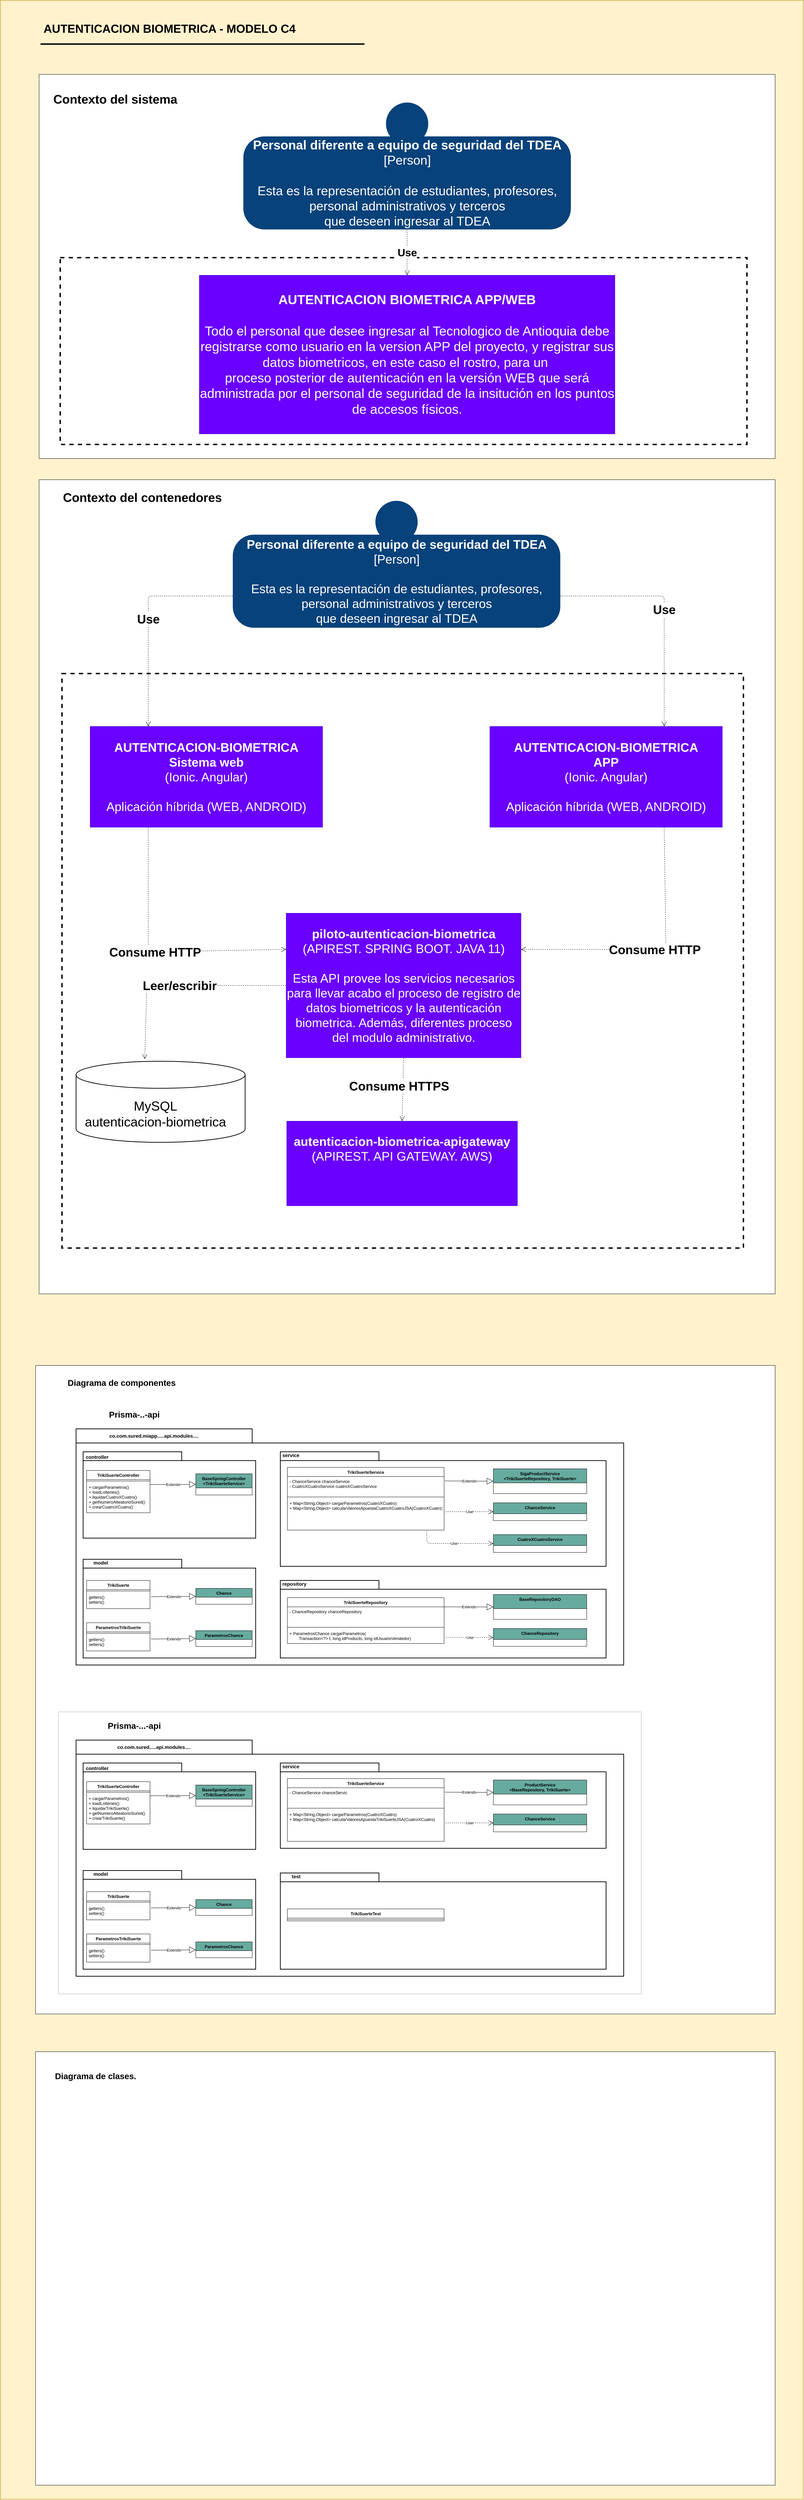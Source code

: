 <mxfile version="15.2.9" type="github">
  <diagram id="qRrHrMH-KAkJ9TPs-jhk" name="Page-1">
    <mxGraphModel dx="3720" dy="2669" grid="1" gridSize="10" guides="1" tooltips="1" connect="1" arrows="1" fold="1" page="1" pageScale="1" pageWidth="827" pageHeight="1169" math="0" shadow="0">
      <root>
        <mxCell id="0" />
        <mxCell id="1" parent="0" />
        <mxCell id="8vD22_smCyKk7x_BGVz0-1" value="" style="rounded=0;whiteSpace=wrap;html=1;fillColor=none;strokeColor=#d3d3d3;strokeWidth=2;fontSize=14;" vertex="1" parent="1">
          <mxGeometry x="-55" y="3023" width="1655" height="800" as="geometry" />
        </mxCell>
        <mxCell id="8vD22_smCyKk7x_BGVz0-2" value="" style="rounded=0;whiteSpace=wrap;html=1;fillColor=#fff2cc;strokeColor=#d6b656;strokeWidth=2;fontSize=14;" vertex="1" parent="1">
          <mxGeometry x="-220" y="-950" width="2280" height="7090" as="geometry" />
        </mxCell>
        <mxCell id="8vD22_smCyKk7x_BGVz0-3" value="" style="rounded=0;whiteSpace=wrap;html=1;" vertex="1" parent="1">
          <mxGeometry x="-110" y="-740" width="2090" height="1090" as="geometry" />
        </mxCell>
        <mxCell id="8vD22_smCyKk7x_BGVz0-4" value="Contexto del sistema" style="text;strokeColor=none;fillColor=none;html=1;fontSize=35;fontStyle=1;verticalAlign=middle;align=center;" vertex="1" parent="1">
          <mxGeometry x="-70" y="-690" width="352" height="40" as="geometry" />
        </mxCell>
        <mxCell id="8vD22_smCyKk7x_BGVz0-6" value="" style="rounded=0;whiteSpace=wrap;html=1;fillColor=none;strokeWidth=4;dashed=1;" vertex="1" parent="1">
          <mxGeometry x="-50" y="-220" width="1950" height="530" as="geometry" />
        </mxCell>
        <mxCell id="8vD22_smCyKk7x_BGVz0-7" value="&lt;div style=&quot;font-size: 37px&quot;&gt;&lt;font style=&quot;font-size: 37px&quot;&gt;&lt;b style=&quot;font-size: 37px&quot;&gt;AUTENTICACION BIOMETRICA APP/WEB&lt;br style=&quot;font-size: 37px&quot;&gt;&lt;/b&gt;&lt;/font&gt;&lt;/div&gt;&lt;div style=&quot;font-size: 37px&quot;&gt;&lt;br style=&quot;font-size: 37px&quot;&gt;&lt;/div&gt;&lt;div style=&quot;font-size: 37px&quot;&gt;Todo el personal que desee ingresar al Tecnologico de Antioquia debe registrarse como usuario en la version APP del proyecto, y registrar sus datos biometricos, en este caso el rostro, para un&amp;nbsp;&lt;/div&gt;proceso&amp;nbsp;&lt;span&gt;posterior de autenticación en la versión WEB que será administrada por el personal de seguridad de la insitución en los puntos de accesos físicos.&lt;/span&gt;" style="rounded=0;whiteSpace=wrap;html=1;fillColor=#6a00ff;strokeColor=#3700CC;fontColor=#ffffff;fontSize=37;" vertex="1" parent="1">
          <mxGeometry x="345" y="-170" width="1180" height="450" as="geometry" />
        </mxCell>
        <mxCell id="8vD22_smCyKk7x_BGVz0-8" value="Use" style="endArrow=open;endSize=12;dashed=1;html=1;exitX=0.5;exitY=1;exitDx=0;exitDy=0;entryX=0.5;entryY=0;entryDx=0;entryDy=0;exitPerimeter=0;fontSize=30;fontStyle=1" edge="1" parent="1" source="8vD22_smCyKk7x_BGVz0-139" target="8vD22_smCyKk7x_BGVz0-7">
          <mxGeometry width="160" relative="1" as="geometry">
            <mxPoint x="805" y="-30.0" as="sourcePoint" />
            <mxPoint x="315" y="29.5" as="targetPoint" />
            <Array as="points" />
          </mxGeometry>
        </mxCell>
        <mxCell id="8vD22_smCyKk7x_BGVz0-13" value="" style="rounded=0;whiteSpace=wrap;html=1;" vertex="1" parent="1">
          <mxGeometry x="-110" y="410" width="2090" height="2310" as="geometry" />
        </mxCell>
        <mxCell id="8vD22_smCyKk7x_BGVz0-14" value="Contexto del contenedores" style="text;strokeColor=none;fillColor=none;html=1;fontSize=35;fontStyle=1;verticalAlign=middle;align=center;" vertex="1" parent="1">
          <mxGeometry x="-55" y="440" width="475" height="40" as="geometry" />
        </mxCell>
        <mxCell id="8vD22_smCyKk7x_BGVz0-15" value="" style="rounded=0;whiteSpace=wrap;html=1;fillColor=none;strokeWidth=4;dashed=1;" vertex="1" parent="1">
          <mxGeometry x="-45" y="960" width="1935" height="1630" as="geometry" />
        </mxCell>
        <mxCell id="8vD22_smCyKk7x_BGVz0-16" value="&lt;div style=&quot;font-size: 35px&quot;&gt;&lt;span style=&quot;font-size: 35px&quot;&gt;&lt;b style=&quot;font-size: 35px&quot;&gt;AUTENTICACION-BIOMETRICA&lt;/b&gt;&lt;/span&gt;&lt;/div&gt;&lt;div style=&quot;font-size: 35px&quot;&gt;&lt;font style=&quot;font-size: 35px&quot;&gt;&lt;b style=&quot;font-size: 35px&quot;&gt;Sistema web&lt;br style=&quot;font-size: 35px&quot;&gt;&lt;/b&gt;&lt;/font&gt;&lt;/div&gt;&lt;div style=&quot;font-size: 35px&quot;&gt;&lt;font style=&quot;font-size: 35px&quot;&gt;&lt;span style=&quot;font-size: 35px&quot;&gt;(Ionic. Angular)&lt;/span&gt;&lt;b style=&quot;font-size: 35px&quot;&gt;&lt;br style=&quot;font-size: 35px&quot;&gt;&lt;/b&gt;&lt;/font&gt;&lt;/div&gt;&lt;div style=&quot;font-size: 35px&quot;&gt;&lt;br style=&quot;font-size: 35px&quot;&gt;&lt;/div&gt;&lt;div style=&quot;font-size: 35px&quot;&gt;Aplicación híbrida (WEB, ANDROID)&lt;/div&gt;" style="rounded=0;whiteSpace=wrap;html=1;fillColor=#6a00ff;strokeColor=#3700CC;fontColor=#ffffff;fontSize=35;" vertex="1" parent="1">
          <mxGeometry x="35" y="1110" width="660" height="286" as="geometry" />
        </mxCell>
        <mxCell id="8vD22_smCyKk7x_BGVz0-18" value="&lt;div style=&quot;font-size: 35px&quot;&gt;&lt;b&gt;piloto-autenticacion-biometrica&lt;/b&gt;&lt;/div&gt;&lt;div style=&quot;font-size: 35px&quot;&gt;&lt;font style=&quot;font-size: 35px&quot;&gt;&lt;span style=&quot;font-size: 35px&quot;&gt;(APIREST. SPRING BOOT. JAVA 11)&lt;/span&gt;&lt;b style=&quot;font-size: 35px&quot;&gt;&lt;br style=&quot;font-size: 35px&quot;&gt;&lt;/b&gt;&lt;/font&gt;&lt;/div&gt;&lt;div style=&quot;font-size: 35px&quot;&gt;&lt;br style=&quot;font-size: 35px&quot;&gt;&lt;/div&gt;&lt;div style=&quot;font-size: 35px&quot;&gt;Esta API provee los servicios necesarios para llevar acabo el proceso de registro de datos biometricos y la autenticación biometrica. Además, diferentes proceso del modulo administrativo.&lt;br style=&quot;font-size: 35px&quot;&gt;&lt;/div&gt;" style="rounded=0;whiteSpace=wrap;html=1;fillColor=#6a00ff;strokeColor=#3700CC;fontColor=#ffffff;fontSize=35;" vertex="1" parent="1">
          <mxGeometry x="591.62" y="1640" width="666.75" height="410" as="geometry" />
        </mxCell>
        <mxCell id="8vD22_smCyKk7x_BGVz0-19" value="Consume HTTP" style="endArrow=open;endSize=12;dashed=1;html=1;exitX=0.25;exitY=1;exitDx=0;exitDy=0;entryX=0;entryY=0.25;entryDx=0;entryDy=0;fontSize=35;fontStyle=1" edge="1" parent="1" source="8vD22_smCyKk7x_BGVz0-16" target="8vD22_smCyKk7x_BGVz0-18">
          <mxGeometry width="160" relative="1" as="geometry">
            <mxPoint x="330" y="1215" as="sourcePoint" />
            <mxPoint x="490" y="1215" as="targetPoint" />
            <Array as="points">
              <mxPoint x="200" y="1750" />
            </Array>
          </mxGeometry>
        </mxCell>
        <mxCell id="8vD22_smCyKk7x_BGVz0-23" value="&lt;div style=&quot;font-size: 35px;&quot;&gt;&lt;font style=&quot;font-size: 35px;&quot;&gt;&lt;b style=&quot;font-size: 35px;&quot;&gt;autenticacion-biometrica-apigateway&lt;/b&gt;&lt;/font&gt;&lt;/div&gt;&lt;div style=&quot;font-size: 35px;&quot;&gt;&lt;div style=&quot;font-size: 35px;&quot;&gt;&lt;font style=&quot;font-size: 35px;&quot;&gt;&lt;span style=&quot;font-size: 35px;&quot;&gt;(APIREST. API GATEWAY. AWS)&lt;/span&gt;&lt;b style=&quot;font-size: 35px;&quot;&gt;&lt;br style=&quot;font-size: 35px;&quot;&gt;&lt;/b&gt;&lt;/font&gt;&lt;/div&gt;&lt;/div&gt;&lt;div style=&quot;font-size: 35px;&quot;&gt;&lt;br style=&quot;font-size: 35px;&quot;&gt;&lt;/div&gt;&lt;div style=&quot;font-size: 35px;&quot;&gt;&lt;br style=&quot;font-size: 35px;&quot;&gt;&lt;/div&gt;" style="rounded=0;whiteSpace=wrap;html=1;fillColor=#6a00ff;strokeColor=#3700CC;fontColor=#ffffff;fontSize=35;" vertex="1" parent="1">
          <mxGeometry x="593.25" y="2230" width="655" height="240" as="geometry" />
        </mxCell>
        <mxCell id="8vD22_smCyKk7x_BGVz0-24" value="Consume HTTPS" style="endArrow=open;endSize=12;dashed=1;html=1;entryX=0.5;entryY=0;entryDx=0;entryDy=0;exitX=0.5;exitY=1;exitDx=0;exitDy=0;fontSize=35;fontStyle=1" edge="1" parent="1" source="8vD22_smCyKk7x_BGVz0-18" target="8vD22_smCyKk7x_BGVz0-23">
          <mxGeometry x="-0.106" y="-11" width="160" relative="1" as="geometry">
            <mxPoint x="472.99" y="1654.04" as="sourcePoint" />
            <mxPoint x="610" y="1651.5" as="targetPoint" />
            <Array as="points" />
            <mxPoint as="offset" />
          </mxGeometry>
        </mxCell>
        <mxCell id="8vD22_smCyKk7x_BGVz0-25" value="Leer/escribir" style="endArrow=open;endSize=12;dashed=1;html=1;exitX=0;exitY=0.5;exitDx=0;exitDy=0;fontSize=35;fontStyle=1;" edge="1" parent="1" source="8vD22_smCyKk7x_BGVz0-18">
          <mxGeometry width="160" relative="1" as="geometry">
            <mxPoint x="725.0" y="1525" as="sourcePoint" />
            <mxPoint x="190" y="2054" as="targetPoint" />
            <Array as="points">
              <mxPoint x="196" y="1845" />
            </Array>
          </mxGeometry>
        </mxCell>
        <mxCell id="8vD22_smCyKk7x_BGVz0-26" value="df" style="strokeWidth=2;html=1;shape=mxgraph.flowchart.database;whiteSpace=wrap;fontColor=#FFFFFF;" vertex="1" parent="1">
          <mxGeometry x="-5" y="2060" width="480" height="230" as="geometry" />
        </mxCell>
        <mxCell id="8vD22_smCyKk7x_BGVz0-27" value="&lt;div style=&quot;font-size: 37px&quot;&gt;&lt;font style=&quot;font-size: 37px&quot;&gt;MySQL&lt;/font&gt;&lt;/div&gt;&lt;div style=&quot;font-size: 37px&quot;&gt;autenticacion-biometrica&lt;/div&gt;" style="text;html=1;strokeColor=none;fillColor=none;align=center;verticalAlign=middle;whiteSpace=wrap;rounded=0;fontSize=37;" vertex="1" parent="1">
          <mxGeometry x="6" y="2150" width="429" height="120" as="geometry" />
        </mxCell>
        <mxCell id="8vD22_smCyKk7x_BGVz0-31" value="" style="rounded=0;whiteSpace=wrap;html=1;" vertex="1" parent="1">
          <mxGeometry x="-120" y="4870" width="2100" height="1230" as="geometry" />
        </mxCell>
        <mxCell id="8vD22_smCyKk7x_BGVz0-32" value="Diagrama de clases." style="text;strokeColor=none;fillColor=none;html=1;fontSize=24;fontStyle=1;verticalAlign=middle;align=center;" vertex="1" parent="1">
          <mxGeometry x="-70" y="4920" width="240" height="40" as="geometry" />
        </mxCell>
        <mxCell id="8vD22_smCyKk7x_BGVz0-38" value="" style="rounded=0;whiteSpace=wrap;html=1;" vertex="1" parent="1">
          <mxGeometry x="-120" y="2923" width="2100" height="1840" as="geometry" />
        </mxCell>
        <mxCell id="8vD22_smCyKk7x_BGVz0-39" value="Diagrama de componentes" style="text;strokeColor=none;fillColor=none;html=1;fontSize=24;fontStyle=1;verticalAlign=middle;align=center;" vertex="1" parent="1">
          <mxGeometry x="-55" y="2953" width="358.5" height="40" as="geometry" />
        </mxCell>
        <mxCell id="8vD22_smCyKk7x_BGVz0-40" value="Prisma-..-api" style="text;strokeColor=none;fillColor=none;html=1;fontSize=24;fontStyle=1;verticalAlign=middle;align=center;" vertex="1" parent="1">
          <mxGeometry x="-19.25" y="3043" width="358.5" height="40" as="geometry" />
        </mxCell>
        <mxCell id="8vD22_smCyKk7x_BGVz0-41" value="" style="shape=folder;tabWidth=500;tabHeight=40;tabPosition=left;strokeWidth=2;html=1;whiteSpace=wrap;align=center;" vertex="1" parent="1">
          <mxGeometry x="-5" y="3103" width="1555" height="670" as="geometry" />
        </mxCell>
        <mxCell id="8vD22_smCyKk7x_BGVz0-42" value="&lt;b&gt;&lt;font style=&quot;font-size: 14px&quot;&gt;co.com.sured.miapp.....api.modules....&lt;/font&gt;&lt;/b&gt;" style="text;html=1;strokeColor=none;fillColor=none;align=center;verticalAlign=middle;whiteSpace=wrap;rounded=0;" vertex="1" parent="1">
          <mxGeometry x="6" y="3113" width="420" height="20" as="geometry" />
        </mxCell>
        <mxCell id="8vD22_smCyKk7x_BGVz0-43" value="" style="shape=folder;tabWidth=280;tabHeight=25;tabPosition=left;strokeWidth=2;html=1;whiteSpace=wrap;align=center;" vertex="1" parent="1">
          <mxGeometry x="15" y="3168" width="490" height="245" as="geometry" />
        </mxCell>
        <mxCell id="8vD22_smCyKk7x_BGVz0-44" value="&lt;b&gt;&lt;font style=&quot;font-size: 14px&quot;&gt;controller&lt;/font&gt;&lt;/b&gt;" style="text;html=1;strokeColor=none;fillColor=none;align=center;verticalAlign=middle;whiteSpace=wrap;rounded=0;" vertex="1" parent="1">
          <mxGeometry x="35" y="3173" width="40" height="20" as="geometry" />
        </mxCell>
        <mxCell id="8vD22_smCyKk7x_BGVz0-45" value="" style="shape=folder;tabWidth=280;tabHeight=25;tabPosition=left;strokeWidth=2;html=1;whiteSpace=wrap;align=center;" vertex="1" parent="1">
          <mxGeometry x="15" y="3473" width="490" height="280" as="geometry" />
        </mxCell>
        <mxCell id="8vD22_smCyKk7x_BGVz0-46" value="&lt;b&gt;&lt;font style=&quot;font-size: 14px&quot;&gt;model&lt;/font&gt;&lt;/b&gt;" style="text;html=1;strokeColor=none;fillColor=none;align=center;verticalAlign=middle;whiteSpace=wrap;rounded=0;" vertex="1" parent="1">
          <mxGeometry x="45" y="3473" width="40" height="20" as="geometry" />
        </mxCell>
        <mxCell id="8vD22_smCyKk7x_BGVz0-47" value="" style="shape=folder;tabWidth=280;tabHeight=25;tabPosition=left;strokeWidth=2;html=1;whiteSpace=wrap;align=center;" vertex="1" parent="1">
          <mxGeometry x="575" y="3168" width="925" height="325" as="geometry" />
        </mxCell>
        <mxCell id="8vD22_smCyKk7x_BGVz0-48" value="&lt;b&gt;&lt;font style=&quot;font-size: 14px&quot;&gt;service&lt;/font&gt;&lt;/b&gt;" style="text;html=1;strokeColor=none;fillColor=none;align=center;verticalAlign=middle;whiteSpace=wrap;rounded=0;" vertex="1" parent="1">
          <mxGeometry x="585" y="3168" width="40" height="20" as="geometry" />
        </mxCell>
        <mxCell id="8vD22_smCyKk7x_BGVz0-49" value="" style="shape=folder;tabWidth=280;tabHeight=25;tabPosition=left;strokeWidth=2;html=1;whiteSpace=wrap;align=center;" vertex="1" parent="1">
          <mxGeometry x="575" y="3533" width="925" height="220" as="geometry" />
        </mxCell>
        <mxCell id="8vD22_smCyKk7x_BGVz0-50" value="&lt;b&gt;&lt;font style=&quot;font-size: 14px&quot;&gt;repository&lt;/font&gt;&lt;/b&gt;" style="text;html=1;strokeColor=none;fillColor=none;align=center;verticalAlign=middle;whiteSpace=wrap;rounded=0;" vertex="1" parent="1">
          <mxGeometry x="595" y="3533" width="40" height="20" as="geometry" />
        </mxCell>
        <mxCell id="8vD22_smCyKk7x_BGVz0-51" value="TrikiSuerteController" style="swimlane;fontStyle=1;align=center;verticalAlign=top;childLayout=stackLayout;horizontal=1;startSize=26;horizontalStack=0;resizeParent=1;resizeParentMax=0;resizeLast=0;collapsible=1;marginBottom=0;" vertex="1" parent="1">
          <mxGeometry x="25" y="3221" width="180" height="120" as="geometry" />
        </mxCell>
        <mxCell id="8vD22_smCyKk7x_BGVz0-52" value="" style="line;strokeWidth=1;fillColor=none;align=left;verticalAlign=middle;spacingTop=-1;spacingLeft=3;spacingRight=3;rotatable=0;labelPosition=right;points=[];portConstraint=eastwest;" vertex="1" parent="8vD22_smCyKk7x_BGVz0-51">
          <mxGeometry y="26" width="180" height="8" as="geometry" />
        </mxCell>
        <mxCell id="8vD22_smCyKk7x_BGVz0-53" value="+ cargarParametros()&#xa;+ loadLotteries()&#xa;+ liquidarCuatroXCuatro()&#xa;+ getNumeroAlteatorioSured()&#xa;+ crearCuatroXCuatro()" style="text;strokeColor=none;fillColor=none;align=left;verticalAlign=top;spacingLeft=4;spacingRight=4;overflow=hidden;rotatable=0;points=[[0,0.5],[1,0.5]];portConstraint=eastwest;" vertex="1" parent="8vD22_smCyKk7x_BGVz0-51">
          <mxGeometry y="34" width="180" height="86" as="geometry" />
        </mxCell>
        <mxCell id="8vD22_smCyKk7x_BGVz0-54" value="Extends" style="endArrow=block;endSize=16;endFill=0;html=1;entryX=0;entryY=0.5;entryDx=0;entryDy=0;" edge="1" parent="1" target="8vD22_smCyKk7x_BGVz0-55">
          <mxGeometry width="160" relative="1" as="geometry">
            <mxPoint x="205" y="3261" as="sourcePoint" />
            <mxPoint x="314" y="3262" as="targetPoint" />
          </mxGeometry>
        </mxCell>
        <mxCell id="8vD22_smCyKk7x_BGVz0-55" value="BaseSpringController&#xa;&lt;TrikiSuerteService&gt;" style="swimlane;fontStyle=1;align=center;verticalAlign=top;childLayout=stackLayout;horizontal=1;startSize=40;horizontalStack=0;resizeParent=1;resizeParentMax=0;resizeLast=0;collapsible=1;marginBottom=0;fillColor=#67AB9F;" vertex="1" parent="1">
          <mxGeometry x="335" y="3230.5" width="160" height="60" as="geometry" />
        </mxCell>
        <mxCell id="8vD22_smCyKk7x_BGVz0-56" value="TrikiSuerte" style="swimlane;fontStyle=1;align=center;verticalAlign=top;childLayout=stackLayout;horizontal=1;startSize=26;horizontalStack=0;resizeParent=1;resizeParentMax=0;resizeLast=0;collapsible=1;marginBottom=0;" vertex="1" parent="1">
          <mxGeometry x="25" y="3533" width="180" height="80" as="geometry" />
        </mxCell>
        <mxCell id="8vD22_smCyKk7x_BGVz0-57" value="" style="line;strokeWidth=1;fillColor=none;align=left;verticalAlign=middle;spacingTop=-1;spacingLeft=3;spacingRight=3;rotatable=0;labelPosition=right;points=[];portConstraint=eastwest;" vertex="1" parent="8vD22_smCyKk7x_BGVz0-56">
          <mxGeometry y="26" width="180" height="8" as="geometry" />
        </mxCell>
        <mxCell id="8vD22_smCyKk7x_BGVz0-58" value="getters()&#xa;setters()" style="text;strokeColor=none;fillColor=none;align=left;verticalAlign=top;spacingLeft=4;spacingRight=4;overflow=hidden;rotatable=0;points=[[0,0.5],[1,0.5]];portConstraint=eastwest;" vertex="1" parent="8vD22_smCyKk7x_BGVz0-56">
          <mxGeometry y="34" width="180" height="46" as="geometry" />
        </mxCell>
        <mxCell id="8vD22_smCyKk7x_BGVz0-59" value="Extends" style="endArrow=block;endSize=16;endFill=0;html=1;entryX=0;entryY=0.5;entryDx=0;entryDy=0;exitX=1.017;exitY=0.267;exitDx=0;exitDy=0;exitPerimeter=0;" edge="1" parent="1" source="8vD22_smCyKk7x_BGVz0-58" target="8vD22_smCyKk7x_BGVz0-60">
          <mxGeometry width="160" relative="1" as="geometry">
            <mxPoint x="227" y="3573.5" as="sourcePoint" />
            <mxPoint x="336" y="3574.5" as="targetPoint" />
          </mxGeometry>
        </mxCell>
        <mxCell id="8vD22_smCyKk7x_BGVz0-60" value="Chance" style="swimlane;fontStyle=1;align=center;verticalAlign=top;childLayout=stackLayout;horizontal=1;startSize=25;horizontalStack=0;resizeParent=1;resizeParentMax=0;resizeLast=0;collapsible=1;marginBottom=0;fillColor=#67AB9F;" vertex="1" parent="1">
          <mxGeometry x="335" y="3555.5" width="160" height="45" as="geometry" />
        </mxCell>
        <mxCell id="8vD22_smCyKk7x_BGVz0-61" value="ParametrosTrikiSuerte" style="swimlane;fontStyle=1;align=center;verticalAlign=top;childLayout=stackLayout;horizontal=1;startSize=26;horizontalStack=0;resizeParent=1;resizeParentMax=0;resizeLast=0;collapsible=1;marginBottom=0;" vertex="1" parent="1">
          <mxGeometry x="25" y="3653" width="180" height="80" as="geometry" />
        </mxCell>
        <mxCell id="8vD22_smCyKk7x_BGVz0-62" value="" style="line;strokeWidth=1;fillColor=none;align=left;verticalAlign=middle;spacingTop=-1;spacingLeft=3;spacingRight=3;rotatable=0;labelPosition=right;points=[];portConstraint=eastwest;" vertex="1" parent="8vD22_smCyKk7x_BGVz0-61">
          <mxGeometry y="26" width="180" height="8" as="geometry" />
        </mxCell>
        <mxCell id="8vD22_smCyKk7x_BGVz0-63" value="getters()&#xa;setters()" style="text;strokeColor=none;fillColor=none;align=left;verticalAlign=top;spacingLeft=4;spacingRight=4;overflow=hidden;rotatable=0;points=[[0,0.5],[1,0.5]];portConstraint=eastwest;" vertex="1" parent="8vD22_smCyKk7x_BGVz0-61">
          <mxGeometry y="34" width="180" height="46" as="geometry" />
        </mxCell>
        <mxCell id="8vD22_smCyKk7x_BGVz0-64" value="Extends" style="endArrow=block;endSize=16;endFill=0;html=1;entryX=0;entryY=0.5;entryDx=0;entryDy=0;exitX=1.017;exitY=0.267;exitDx=0;exitDy=0;exitPerimeter=0;" edge="1" parent="1" source="8vD22_smCyKk7x_BGVz0-63" target="8vD22_smCyKk7x_BGVz0-65">
          <mxGeometry width="160" relative="1" as="geometry">
            <mxPoint x="227" y="3693.5" as="sourcePoint" />
            <mxPoint x="336" y="3694.5" as="targetPoint" />
          </mxGeometry>
        </mxCell>
        <mxCell id="8vD22_smCyKk7x_BGVz0-65" value="ParametrosChance" style="swimlane;fontStyle=1;align=center;verticalAlign=top;childLayout=stackLayout;horizontal=1;startSize=25;horizontalStack=0;resizeParent=1;resizeParentMax=0;resizeLast=0;collapsible=1;marginBottom=0;fillColor=#67AB9F;" vertex="1" parent="1">
          <mxGeometry x="335" y="3675.5" width="160" height="45" as="geometry" />
        </mxCell>
        <mxCell id="8vD22_smCyKk7x_BGVz0-66" value="Extends" style="endArrow=block;endSize=16;endFill=0;html=1;entryX=0;entryY=0.5;entryDx=0;entryDy=0;exitX=1.005;exitY=0.23;exitDx=0;exitDy=0;exitPerimeter=0;" edge="1" parent="1" source="8vD22_smCyKk7x_BGVz0-69" target="8vD22_smCyKk7x_BGVz0-67">
          <mxGeometry width="160" relative="1" as="geometry">
            <mxPoint x="765" y="3253" as="sourcePoint" />
            <mxPoint x="874" y="3254" as="targetPoint" />
          </mxGeometry>
        </mxCell>
        <mxCell id="8vD22_smCyKk7x_BGVz0-67" value="SigaProductService&#xa;&lt;TrikiSuerteRepository, TrikiSuerte&gt;" style="swimlane;fontStyle=1;align=center;verticalAlign=top;childLayout=stackLayout;horizontal=1;startSize=40;horizontalStack=0;resizeParent=1;resizeParentMax=0;resizeLast=0;collapsible=1;marginBottom=0;fillColor=#67AB9F;" vertex="1" parent="1">
          <mxGeometry x="1180" y="3216.25" width="265" height="70.5" as="geometry" />
        </mxCell>
        <mxCell id="8vD22_smCyKk7x_BGVz0-68" value="TrikiSuerteService" style="swimlane;fontStyle=1;align=center;verticalAlign=top;childLayout=stackLayout;horizontal=1;startSize=26;horizontalStack=0;resizeParent=1;resizeParentMax=0;resizeLast=0;collapsible=1;marginBottom=0;fillColor=#FFFFFF;" vertex="1" parent="1">
          <mxGeometry x="595" y="3212.25" width="445" height="178" as="geometry" />
        </mxCell>
        <mxCell id="8vD22_smCyKk7x_BGVz0-69" value="- ChanceService chanceService&#xa;- CuatroXCuatroService cuatroXCuatroService" style="text;strokeColor=none;fillColor=none;align=left;verticalAlign=top;spacingLeft=4;spacingRight=4;overflow=hidden;rotatable=0;points=[[0,0.5],[1,0.5]];portConstraint=eastwest;" vertex="1" parent="8vD22_smCyKk7x_BGVz0-68">
          <mxGeometry y="26" width="445" height="54" as="geometry" />
        </mxCell>
        <mxCell id="8vD22_smCyKk7x_BGVz0-70" value="" style="line;strokeWidth=1;fillColor=none;align=left;verticalAlign=middle;spacingTop=-1;spacingLeft=3;spacingRight=3;rotatable=0;labelPosition=right;points=[];portConstraint=eastwest;" vertex="1" parent="8vD22_smCyKk7x_BGVz0-68">
          <mxGeometry y="80" width="445" height="8" as="geometry" />
        </mxCell>
        <mxCell id="8vD22_smCyKk7x_BGVz0-71" value="+ Map&lt;String,Object&gt; cargarParametros(CuatroXCuatro)&#xa;+ Map&lt;String,Object&gt; calcularValoresApuestaCuatroXCuatroJSA(CuatroXCuatro)" style="text;strokeColor=none;fillColor=none;align=left;verticalAlign=top;spacingLeft=4;spacingRight=4;overflow=hidden;rotatable=0;points=[[0,0.5],[1,0.5]];portConstraint=eastwest;" vertex="1" parent="8vD22_smCyKk7x_BGVz0-68">
          <mxGeometry y="88" width="445" height="90" as="geometry" />
        </mxCell>
        <mxCell id="8vD22_smCyKk7x_BGVz0-72" value="ChanceService" style="swimlane;fontStyle=1;align=center;verticalAlign=top;childLayout=stackLayout;horizontal=1;startSize=31;horizontalStack=0;resizeParent=1;resizeParentMax=0;resizeLast=0;collapsible=1;marginBottom=0;fillColor=#67AB9F;" vertex="1" parent="1">
          <mxGeometry x="1180" y="3312.75" width="265" height="50.5" as="geometry" />
        </mxCell>
        <mxCell id="8vD22_smCyKk7x_BGVz0-73" value="Use" style="endArrow=open;endSize=12;dashed=1;html=1;entryX=0;entryY=0.5;entryDx=0;entryDy=0;" edge="1" parent="1" target="8vD22_smCyKk7x_BGVz0-72">
          <mxGeometry width="160" relative="1" as="geometry">
            <mxPoint x="1044" y="3338" as="sourcePoint" />
            <mxPoint x="1025" y="3363" as="targetPoint" />
            <Array as="points" />
          </mxGeometry>
        </mxCell>
        <mxCell id="8vD22_smCyKk7x_BGVz0-74" value="TrikiSuerteRepository" style="swimlane;fontStyle=1;align=center;verticalAlign=top;childLayout=stackLayout;horizontal=1;startSize=26;horizontalStack=0;resizeParent=1;resizeParentMax=0;resizeLast=0;collapsible=1;marginBottom=0;fillColor=#FFFFFF;" vertex="1" parent="1">
          <mxGeometry x="595" y="3582" width="445" height="130" as="geometry" />
        </mxCell>
        <mxCell id="8vD22_smCyKk7x_BGVz0-75" value="- ChanceRepository chanceRepository" style="text;strokeColor=none;fillColor=none;align=left;verticalAlign=top;spacingLeft=4;spacingRight=4;overflow=hidden;rotatable=0;points=[[0,0.5],[1,0.5]];portConstraint=eastwest;" vertex="1" parent="8vD22_smCyKk7x_BGVz0-74">
          <mxGeometry y="26" width="445" height="54" as="geometry" />
        </mxCell>
        <mxCell id="8vD22_smCyKk7x_BGVz0-76" value="" style="line;strokeWidth=1;fillColor=none;align=left;verticalAlign=middle;spacingTop=-1;spacingLeft=3;spacingRight=3;rotatable=0;labelPosition=right;points=[];portConstraint=eastwest;" vertex="1" parent="8vD22_smCyKk7x_BGVz0-74">
          <mxGeometry y="80" width="445" height="8" as="geometry" />
        </mxCell>
        <mxCell id="8vD22_smCyKk7x_BGVz0-77" value="+ ParametrosChance cargarParametros(&#xa;        Transaction&lt;?&gt; t, long idProducto, long idUsuarioVendedor)" style="text;strokeColor=none;fillColor=none;align=left;verticalAlign=top;spacingLeft=4;spacingRight=4;overflow=hidden;rotatable=0;points=[[0,0.5],[1,0.5]];portConstraint=eastwest;" vertex="1" parent="8vD22_smCyKk7x_BGVz0-74">
          <mxGeometry y="88" width="445" height="42" as="geometry" />
        </mxCell>
        <mxCell id="8vD22_smCyKk7x_BGVz0-78" value="Extends" style="endArrow=block;endSize=16;endFill=0;html=1;entryX=0;entryY=0.5;entryDx=0;entryDy=0;exitX=1;exitY=0.5;exitDx=0;exitDy=0;" edge="1" parent="1" target="8vD22_smCyKk7x_BGVz0-79">
          <mxGeometry width="160" relative="1" as="geometry">
            <mxPoint x="1040" y="3608.0" as="sourcePoint" />
            <mxPoint x="874" y="3610.75" as="targetPoint" />
          </mxGeometry>
        </mxCell>
        <mxCell id="8vD22_smCyKk7x_BGVz0-79" value="BaseRepositoryDAO" style="swimlane;fontStyle=1;align=center;verticalAlign=top;childLayout=stackLayout;horizontal=1;startSize=40;horizontalStack=0;resizeParent=1;resizeParentMax=0;resizeLast=0;collapsible=1;marginBottom=0;fillColor=#67AB9F;" vertex="1" parent="1">
          <mxGeometry x="1180" y="3573" width="265" height="70.5" as="geometry" />
        </mxCell>
        <mxCell id="8vD22_smCyKk7x_BGVz0-80" value="ChanceRepository" style="swimlane;fontStyle=1;align=center;verticalAlign=top;childLayout=stackLayout;horizontal=1;startSize=31;horizontalStack=0;resizeParent=1;resizeParentMax=0;resizeLast=0;collapsible=1;marginBottom=0;fillColor=#67AB9F;" vertex="1" parent="1">
          <mxGeometry x="1180" y="3669.5" width="265" height="50.5" as="geometry" />
        </mxCell>
        <mxCell id="8vD22_smCyKk7x_BGVz0-81" value="Use" style="endArrow=open;endSize=12;dashed=1;html=1;exitX=1.012;exitY=0.826;exitDx=0;exitDy=0;entryX=0;entryY=0.5;entryDx=0;entryDy=0;exitPerimeter=0;" edge="1" parent="1" target="8vD22_smCyKk7x_BGVz0-80">
          <mxGeometry width="160" relative="1" as="geometry">
            <mxPoint x="1045.34" y="3695.08" as="sourcePoint" />
            <mxPoint x="1025" y="3719.75" as="targetPoint" />
            <Array as="points" />
          </mxGeometry>
        </mxCell>
        <mxCell id="8vD22_smCyKk7x_BGVz0-82" value="CuatroXCuatroService" style="swimlane;fontStyle=1;align=center;verticalAlign=top;childLayout=stackLayout;horizontal=1;startSize=31;horizontalStack=0;resizeParent=1;resizeParentMax=0;resizeLast=0;collapsible=1;marginBottom=0;fillColor=#67AB9F;" vertex="1" parent="1">
          <mxGeometry x="1180" y="3403" width="265" height="50.5" as="geometry" />
        </mxCell>
        <mxCell id="8vD22_smCyKk7x_BGVz0-83" value="Use" style="endArrow=open;endSize=12;dashed=1;html=1;exitX=0.889;exitY=1.024;exitDx=0;exitDy=0;entryX=0;entryY=0.5;entryDx=0;entryDy=0;exitPerimeter=0;" edge="1" parent="1" source="8vD22_smCyKk7x_BGVz0-71" target="8vD22_smCyKk7x_BGVz0-82">
          <mxGeometry width="160" relative="1" as="geometry">
            <mxPoint x="1055.34" y="3348.33" as="sourcePoint" />
            <mxPoint x="1035" y="3373" as="targetPoint" />
            <Array as="points">
              <mxPoint x="991" y="3428" />
            </Array>
          </mxGeometry>
        </mxCell>
        <mxCell id="8vD22_smCyKk7x_BGVz0-84" value="" style="rounded=0;whiteSpace=wrap;html=1;fillColor=none;strokeColor=#d3d3d3;strokeWidth=2;fontSize=14;" vertex="1" parent="1">
          <mxGeometry x="-55" y="3906" width="1655" height="800" as="geometry" />
        </mxCell>
        <mxCell id="8vD22_smCyKk7x_BGVz0-85" value="" style="shape=folder;tabWidth=500;tabHeight=40;tabPosition=left;strokeWidth=2;html=1;whiteSpace=wrap;align=center;" vertex="1" parent="1">
          <mxGeometry x="-5" y="3986" width="1555" height="670" as="geometry" />
        </mxCell>
        <mxCell id="8vD22_smCyKk7x_BGVz0-86" value="&lt;b&gt;&lt;font style=&quot;font-size: 14px&quot;&gt;co.com.sured.....api.modules....&lt;/font&gt;&lt;/b&gt;" style="text;html=1;strokeColor=none;fillColor=none;align=center;verticalAlign=middle;whiteSpace=wrap;rounded=0;" vertex="1" parent="1">
          <mxGeometry x="6" y="3996" width="420" height="20" as="geometry" />
        </mxCell>
        <mxCell id="8vD22_smCyKk7x_BGVz0-87" value="" style="shape=folder;tabWidth=280;tabHeight=25;tabPosition=left;strokeWidth=2;html=1;whiteSpace=wrap;align=center;" vertex="1" parent="1">
          <mxGeometry x="15" y="4051" width="490" height="245" as="geometry" />
        </mxCell>
        <mxCell id="8vD22_smCyKk7x_BGVz0-88" value="&lt;b&gt;&lt;font style=&quot;font-size: 14px&quot;&gt;controller&lt;/font&gt;&lt;/b&gt;" style="text;html=1;strokeColor=none;fillColor=none;align=center;verticalAlign=middle;whiteSpace=wrap;rounded=0;" vertex="1" parent="1">
          <mxGeometry x="35" y="4056" width="40" height="20" as="geometry" />
        </mxCell>
        <mxCell id="8vD22_smCyKk7x_BGVz0-89" value="" style="shape=folder;tabWidth=280;tabHeight=25;tabPosition=left;strokeWidth=2;html=1;whiteSpace=wrap;align=center;" vertex="1" parent="1">
          <mxGeometry x="15" y="4356" width="490" height="280" as="geometry" />
        </mxCell>
        <mxCell id="8vD22_smCyKk7x_BGVz0-90" value="&lt;b&gt;&lt;font style=&quot;font-size: 14px&quot;&gt;model&lt;/font&gt;&lt;/b&gt;" style="text;html=1;strokeColor=none;fillColor=none;align=center;verticalAlign=middle;whiteSpace=wrap;rounded=0;" vertex="1" parent="1">
          <mxGeometry x="45" y="4356" width="40" height="20" as="geometry" />
        </mxCell>
        <mxCell id="8vD22_smCyKk7x_BGVz0-91" value="" style="shape=folder;tabWidth=280;tabHeight=25;tabPosition=left;strokeWidth=2;html=1;whiteSpace=wrap;align=center;" vertex="1" parent="1">
          <mxGeometry x="575" y="4051" width="925" height="242" as="geometry" />
        </mxCell>
        <mxCell id="8vD22_smCyKk7x_BGVz0-92" value="&lt;b&gt;&lt;font style=&quot;font-size: 14px&quot;&gt;service&lt;/font&gt;&lt;/b&gt;" style="text;html=1;strokeColor=none;fillColor=none;align=center;verticalAlign=middle;whiteSpace=wrap;rounded=0;" vertex="1" parent="1">
          <mxGeometry x="585" y="4051" width="40" height="20" as="geometry" />
        </mxCell>
        <mxCell id="8vD22_smCyKk7x_BGVz0-93" value="" style="shape=folder;tabWidth=280;tabHeight=25;tabPosition=left;strokeWidth=2;html=1;whiteSpace=wrap;align=center;" vertex="1" parent="1">
          <mxGeometry x="575" y="4363" width="925" height="273" as="geometry" />
        </mxCell>
        <mxCell id="8vD22_smCyKk7x_BGVz0-94" value="&lt;b&gt;&lt;font style=&quot;font-size: 14px&quot;&gt;test&lt;/font&gt;&lt;/b&gt;" style="text;html=1;strokeColor=none;fillColor=none;align=center;verticalAlign=middle;whiteSpace=wrap;rounded=0;" vertex="1" parent="1">
          <mxGeometry x="600" y="4363" width="40" height="20" as="geometry" />
        </mxCell>
        <mxCell id="8vD22_smCyKk7x_BGVz0-95" value="TrikiSuerteController" style="swimlane;fontStyle=1;align=center;verticalAlign=top;childLayout=stackLayout;horizontal=1;startSize=26;horizontalStack=0;resizeParent=1;resizeParentMax=0;resizeLast=0;collapsible=1;marginBottom=0;" vertex="1" parent="1">
          <mxGeometry x="25" y="4104" width="180" height="120" as="geometry" />
        </mxCell>
        <mxCell id="8vD22_smCyKk7x_BGVz0-96" value="" style="line;strokeWidth=1;fillColor=none;align=left;verticalAlign=middle;spacingTop=-1;spacingLeft=3;spacingRight=3;rotatable=0;labelPosition=right;points=[];portConstraint=eastwest;" vertex="1" parent="8vD22_smCyKk7x_BGVz0-95">
          <mxGeometry y="26" width="180" height="8" as="geometry" />
        </mxCell>
        <mxCell id="8vD22_smCyKk7x_BGVz0-97" value="+ cargarParametros()&#xa;+ loadLotteries()&#xa;+ liquidarTrikiSuerte()&#xa;+ getNumeroAlteatorioSured()&#xa;+ crearTrikiSuerte()" style="text;strokeColor=none;fillColor=none;align=left;verticalAlign=top;spacingLeft=4;spacingRight=4;overflow=hidden;rotatable=0;points=[[0,0.5],[1,0.5]];portConstraint=eastwest;" vertex="1" parent="8vD22_smCyKk7x_BGVz0-95">
          <mxGeometry y="34" width="180" height="86" as="geometry" />
        </mxCell>
        <mxCell id="8vD22_smCyKk7x_BGVz0-98" value="Extends" style="endArrow=block;endSize=16;endFill=0;html=1;entryX=0;entryY=0.5;entryDx=0;entryDy=0;" edge="1" parent="1" target="8vD22_smCyKk7x_BGVz0-99">
          <mxGeometry width="160" relative="1" as="geometry">
            <mxPoint x="205" y="4144" as="sourcePoint" />
            <mxPoint x="314" y="4145" as="targetPoint" />
          </mxGeometry>
        </mxCell>
        <mxCell id="8vD22_smCyKk7x_BGVz0-99" value="BaseSpringController&#xa;&lt;TrikiSuerteService&gt;" style="swimlane;fontStyle=1;align=center;verticalAlign=top;childLayout=stackLayout;horizontal=1;startSize=40;horizontalStack=0;resizeParent=1;resizeParentMax=0;resizeLast=0;collapsible=1;marginBottom=0;fillColor=#67AB9F;" vertex="1" parent="1">
          <mxGeometry x="335" y="4113.5" width="160" height="60" as="geometry" />
        </mxCell>
        <mxCell id="8vD22_smCyKk7x_BGVz0-100" value="TrikiSuerte" style="swimlane;fontStyle=1;align=center;verticalAlign=top;childLayout=stackLayout;horizontal=1;startSize=26;horizontalStack=0;resizeParent=1;resizeParentMax=0;resizeLast=0;collapsible=1;marginBottom=0;" vertex="1" parent="1">
          <mxGeometry x="25" y="4416" width="180" height="80" as="geometry" />
        </mxCell>
        <mxCell id="8vD22_smCyKk7x_BGVz0-101" value="" style="line;strokeWidth=1;fillColor=none;align=left;verticalAlign=middle;spacingTop=-1;spacingLeft=3;spacingRight=3;rotatable=0;labelPosition=right;points=[];portConstraint=eastwest;" vertex="1" parent="8vD22_smCyKk7x_BGVz0-100">
          <mxGeometry y="26" width="180" height="8" as="geometry" />
        </mxCell>
        <mxCell id="8vD22_smCyKk7x_BGVz0-102" value="getters()&#xa;setters()" style="text;strokeColor=none;fillColor=none;align=left;verticalAlign=top;spacingLeft=4;spacingRight=4;overflow=hidden;rotatable=0;points=[[0,0.5],[1,0.5]];portConstraint=eastwest;" vertex="1" parent="8vD22_smCyKk7x_BGVz0-100">
          <mxGeometry y="34" width="180" height="46" as="geometry" />
        </mxCell>
        <mxCell id="8vD22_smCyKk7x_BGVz0-103" value="Extends" style="endArrow=block;endSize=16;endFill=0;html=1;entryX=0;entryY=0.5;entryDx=0;entryDy=0;exitX=1.017;exitY=0.267;exitDx=0;exitDy=0;exitPerimeter=0;" edge="1" parent="1" source="8vD22_smCyKk7x_BGVz0-102" target="8vD22_smCyKk7x_BGVz0-104">
          <mxGeometry width="160" relative="1" as="geometry">
            <mxPoint x="227" y="4456.5" as="sourcePoint" />
            <mxPoint x="336" y="4457.5" as="targetPoint" />
          </mxGeometry>
        </mxCell>
        <mxCell id="8vD22_smCyKk7x_BGVz0-104" value="Chance" style="swimlane;fontStyle=1;align=center;verticalAlign=top;childLayout=stackLayout;horizontal=1;startSize=25;horizontalStack=0;resizeParent=1;resizeParentMax=0;resizeLast=0;collapsible=1;marginBottom=0;fillColor=#67AB9F;" vertex="1" parent="1">
          <mxGeometry x="335" y="4438.5" width="160" height="45" as="geometry" />
        </mxCell>
        <mxCell id="8vD22_smCyKk7x_BGVz0-105" value="ParametrosTrikiSuerte" style="swimlane;fontStyle=1;align=center;verticalAlign=top;childLayout=stackLayout;horizontal=1;startSize=26;horizontalStack=0;resizeParent=1;resizeParentMax=0;resizeLast=0;collapsible=1;marginBottom=0;" vertex="1" parent="1">
          <mxGeometry x="25" y="4536" width="180" height="80" as="geometry" />
        </mxCell>
        <mxCell id="8vD22_smCyKk7x_BGVz0-106" value="" style="line;strokeWidth=1;fillColor=none;align=left;verticalAlign=middle;spacingTop=-1;spacingLeft=3;spacingRight=3;rotatable=0;labelPosition=right;points=[];portConstraint=eastwest;" vertex="1" parent="8vD22_smCyKk7x_BGVz0-105">
          <mxGeometry y="26" width="180" height="8" as="geometry" />
        </mxCell>
        <mxCell id="8vD22_smCyKk7x_BGVz0-107" value="getters()&#xa;setters()" style="text;strokeColor=none;fillColor=none;align=left;verticalAlign=top;spacingLeft=4;spacingRight=4;overflow=hidden;rotatable=0;points=[[0,0.5],[1,0.5]];portConstraint=eastwest;" vertex="1" parent="8vD22_smCyKk7x_BGVz0-105">
          <mxGeometry y="34" width="180" height="46" as="geometry" />
        </mxCell>
        <mxCell id="8vD22_smCyKk7x_BGVz0-108" value="Extends" style="endArrow=block;endSize=16;endFill=0;html=1;entryX=0;entryY=0.5;entryDx=0;entryDy=0;exitX=1.017;exitY=0.267;exitDx=0;exitDy=0;exitPerimeter=0;" edge="1" parent="1" source="8vD22_smCyKk7x_BGVz0-107" target="8vD22_smCyKk7x_BGVz0-109">
          <mxGeometry width="160" relative="1" as="geometry">
            <mxPoint x="227" y="4576.5" as="sourcePoint" />
            <mxPoint x="336" y="4577.5" as="targetPoint" />
          </mxGeometry>
        </mxCell>
        <mxCell id="8vD22_smCyKk7x_BGVz0-109" value="ParametrosChance" style="swimlane;fontStyle=1;align=center;verticalAlign=top;childLayout=stackLayout;horizontal=1;startSize=25;horizontalStack=0;resizeParent=1;resizeParentMax=0;resizeLast=0;collapsible=1;marginBottom=0;fillColor=#67AB9F;" vertex="1" parent="1">
          <mxGeometry x="335" y="4558.5" width="160" height="45" as="geometry" />
        </mxCell>
        <mxCell id="8vD22_smCyKk7x_BGVz0-110" value="Extends" style="endArrow=block;endSize=16;endFill=0;html=1;entryX=0;entryY=0.5;entryDx=0;entryDy=0;exitX=1.005;exitY=0.23;exitDx=0;exitDy=0;exitPerimeter=0;" edge="1" parent="1" source="8vD22_smCyKk7x_BGVz0-113" target="8vD22_smCyKk7x_BGVz0-111">
          <mxGeometry width="160" relative="1" as="geometry">
            <mxPoint x="765" y="4136" as="sourcePoint" />
            <mxPoint x="874" y="4137" as="targetPoint" />
          </mxGeometry>
        </mxCell>
        <mxCell id="8vD22_smCyKk7x_BGVz0-111" value="ProductService&#xa;&lt;BaseRepository, TrikiSuerte&gt;" style="swimlane;fontStyle=1;align=center;verticalAlign=top;childLayout=stackLayout;horizontal=1;startSize=40;horizontalStack=0;resizeParent=1;resizeParentMax=0;resizeLast=0;collapsible=1;marginBottom=0;fillColor=#67AB9F;" vertex="1" parent="1">
          <mxGeometry x="1180" y="4099.25" width="265" height="70.5" as="geometry" />
        </mxCell>
        <mxCell id="8vD22_smCyKk7x_BGVz0-112" value="TrikiSuerteService" style="swimlane;fontStyle=1;align=center;verticalAlign=top;childLayout=stackLayout;horizontal=1;startSize=26;horizontalStack=0;resizeParent=1;resizeParentMax=0;resizeLast=0;collapsible=1;marginBottom=0;fillColor=#FFFFFF;" vertex="1" parent="1">
          <mxGeometry x="595" y="4095.25" width="445" height="178" as="geometry" />
        </mxCell>
        <mxCell id="8vD22_smCyKk7x_BGVz0-113" value="- ChanceService chanceServic" style="text;strokeColor=none;fillColor=none;align=left;verticalAlign=top;spacingLeft=4;spacingRight=4;overflow=hidden;rotatable=0;points=[[0,0.5],[1,0.5]];portConstraint=eastwest;" vertex="1" parent="8vD22_smCyKk7x_BGVz0-112">
          <mxGeometry y="26" width="445" height="54" as="geometry" />
        </mxCell>
        <mxCell id="8vD22_smCyKk7x_BGVz0-114" value="" style="line;strokeWidth=1;fillColor=none;align=left;verticalAlign=middle;spacingTop=-1;spacingLeft=3;spacingRight=3;rotatable=0;labelPosition=right;points=[];portConstraint=eastwest;" vertex="1" parent="8vD22_smCyKk7x_BGVz0-112">
          <mxGeometry y="80" width="445" height="8" as="geometry" />
        </mxCell>
        <mxCell id="8vD22_smCyKk7x_BGVz0-115" value="+ Map&lt;String,Object&gt; cargarParametros(CuatroXCuatro)&#xa;+ Map&lt;String,Object&gt; calcularValoresApuestaTrikiSuerteJSA(CuatroXCuatro)" style="text;strokeColor=none;fillColor=none;align=left;verticalAlign=top;spacingLeft=4;spacingRight=4;overflow=hidden;rotatable=0;points=[[0,0.5],[1,0.5]];portConstraint=eastwest;" vertex="1" parent="8vD22_smCyKk7x_BGVz0-112">
          <mxGeometry y="88" width="445" height="90" as="geometry" />
        </mxCell>
        <mxCell id="8vD22_smCyKk7x_BGVz0-116" value="ChanceService" style="swimlane;fontStyle=1;align=center;verticalAlign=top;childLayout=stackLayout;horizontal=1;startSize=31;horizontalStack=0;resizeParent=1;resizeParentMax=0;resizeLast=0;collapsible=1;marginBottom=0;fillColor=#67AB9F;" vertex="1" parent="1">
          <mxGeometry x="1180" y="4195.75" width="265" height="50.5" as="geometry" />
        </mxCell>
        <mxCell id="8vD22_smCyKk7x_BGVz0-117" value="Use" style="endArrow=open;endSize=12;dashed=1;html=1;entryX=0;entryY=0.5;entryDx=0;entryDy=0;" edge="1" parent="1" target="8vD22_smCyKk7x_BGVz0-116">
          <mxGeometry width="160" relative="1" as="geometry">
            <mxPoint x="1044" y="4221" as="sourcePoint" />
            <mxPoint x="1025" y="4246" as="targetPoint" />
            <Array as="points" />
          </mxGeometry>
        </mxCell>
        <mxCell id="8vD22_smCyKk7x_BGVz0-118" value="TrikiSuerteTest" style="swimlane;fontStyle=1;align=center;verticalAlign=top;childLayout=stackLayout;horizontal=1;startSize=26;horizontalStack=0;resizeParent=1;resizeParentMax=0;resizeLast=0;collapsible=1;marginBottom=0;fillColor=#FFFFFF;" vertex="1" parent="1">
          <mxGeometry x="595" y="4465" width="445" height="34" as="geometry" />
        </mxCell>
        <mxCell id="8vD22_smCyKk7x_BGVz0-119" value="" style="line;strokeWidth=1;fillColor=none;align=left;verticalAlign=middle;spacingTop=-1;spacingLeft=3;spacingRight=3;rotatable=0;labelPosition=right;points=[];portConstraint=eastwest;" vertex="1" parent="8vD22_smCyKk7x_BGVz0-118">
          <mxGeometry y="26" width="445" height="8" as="geometry" />
        </mxCell>
        <mxCell id="8vD22_smCyKk7x_BGVz0-120" value="Prisma-...-api" style="text;strokeColor=none;fillColor=none;html=1;fontSize=24;fontStyle=1;verticalAlign=middle;align=center;" vertex="1" parent="1">
          <mxGeometry x="-19.25" y="3926" width="358.5" height="40" as="geometry" />
        </mxCell>
        <mxCell id="8vD22_smCyKk7x_BGVz0-121" value="AUTENTICACION BIOMETRICA - MODELO C4" style="text;strokeColor=none;fillColor=none;html=1;fontSize=33;fontStyle=1;verticalAlign=middle;align=center;strokeWidth=5;" vertex="1" parent="1">
          <mxGeometry x="-120" y="-890" width="759" height="40" as="geometry" />
        </mxCell>
        <mxCell id="8vD22_smCyKk7x_BGVz0-122" value="" style="line;strokeWidth=4;fillColor=none;align=left;verticalAlign=middle;spacingTop=-1;spacingLeft=3;spacingRight=3;rotatable=0;labelPosition=right;points=[];portConstraint=eastwest;fontSize=14;" vertex="1" parent="1">
          <mxGeometry x="-106" y="-830" width="920" height="8" as="geometry" />
        </mxCell>
        <mxCell id="8vD22_smCyKk7x_BGVz0-126" value="Use" style="endArrow=open;endSize=12;dashed=1;html=1;exitX=0;exitY=0.75;exitDx=0;exitDy=0;entryX=0.25;entryY=0;entryDx=0;entryDy=0;exitPerimeter=0;fontSize=35;fontStyle=1" edge="1" parent="1" source="8vD22_smCyKk7x_BGVz0-140" target="8vD22_smCyKk7x_BGVz0-16">
          <mxGeometry width="160" relative="1" as="geometry">
            <mxPoint x="761.25" y="830.0" as="sourcePoint" />
            <mxPoint x="701.25" y="750" as="targetPoint" />
            <Array as="points">
              <mxPoint x="200" y="740" />
            </Array>
          </mxGeometry>
        </mxCell>
        <object placeholders="1" c4Name="Personal diferente a equipo de seguridad del TDEA" c4Type="Person" c4Description="Esta es la representación de estudiantes, profesores, &#xa;personal administrativos y terceros&#xa; que deseen ingresar al TDEA" label="&lt;b style=&quot;font-size: 36px;&quot;&gt;%c4Name%&lt;/b&gt;&lt;div style=&quot;font-size: 36px;&quot;&gt;[%c4Type%]&lt;/div&gt;&lt;br style=&quot;font-size: 36px;&quot;&gt;&lt;div style=&quot;font-size: 36px;&quot;&gt;%c4Description%&lt;/div&gt;" id="8vD22_smCyKk7x_BGVz0-139">
          <mxCell style="html=1;dashed=0;whitespace=wrap;fillColor=#08427b;strokeColor=none;fontColor=#ffffff;shape=mxgraph.c4.person;align=center;metaEdit=1;points=[[0.5,0,0],[1,0.5,0],[1,0.75,0],[0.75,1,0],[0.5,1,0],[0.25,1,0],[0,0.75,0],[0,0.5,0]];metaData={&quot;c4Type&quot;:{&quot;editable&quot;:false}};fontSize=36;" vertex="1" parent="1">
            <mxGeometry x="470" y="-660" width="930" height="360" as="geometry" />
          </mxCell>
        </object>
        <object placeholders="1" c4Name="Personal diferente a equipo de seguridad del TDEA" c4Type="Person" c4Description="Esta es la representación de estudiantes, profesores, &#xa;personal administrativos y terceros&#xa; que deseen ingresar al TDEA" label="&lt;b style=&quot;font-size: 35px;&quot;&gt;%c4Name%&lt;/b&gt;&lt;div style=&quot;font-size: 35px;&quot;&gt;[%c4Type%]&lt;/div&gt;&lt;br style=&quot;font-size: 35px;&quot;&gt;&lt;div style=&quot;font-size: 35px;&quot;&gt;%c4Description%&lt;/div&gt;" id="8vD22_smCyKk7x_BGVz0-140">
          <mxCell style="html=1;dashed=0;whitespace=wrap;fillColor=#08427b;strokeColor=none;fontColor=#ffffff;shape=mxgraph.c4.person;align=center;metaEdit=1;points=[[0.5,0,0],[1,0.5,0],[1,0.75,0],[0.75,1,0],[0.5,1,0],[0.25,1,0],[0,0.75,0],[0,0.5,0]];metaData={&quot;c4Type&quot;:{&quot;editable&quot;:false}};fontSize=35;" vertex="1" parent="1">
            <mxGeometry x="440" y="470" width="930" height="360" as="geometry" />
          </mxCell>
        </object>
        <mxCell id="8vD22_smCyKk7x_BGVz0-141" value="&lt;div style=&quot;font-size: 35px&quot;&gt;&lt;b&gt;AUTENTICACION-BIOMETRICA&lt;/b&gt;&lt;br&gt;&lt;/div&gt;&lt;div style=&quot;font-size: 35px&quot;&gt;&lt;font style=&quot;font-size: 35px&quot;&gt;&lt;b style=&quot;font-size: 35px&quot;&gt;APP&lt;/b&gt;&lt;/font&gt;&lt;/div&gt;&lt;div style=&quot;font-size: 35px&quot;&gt;&lt;font style=&quot;font-size: 35px&quot;&gt;&lt;span style=&quot;font-size: 35px&quot;&gt;(Ionic. Angular)&lt;/span&gt;&lt;b style=&quot;font-size: 35px&quot;&gt;&lt;br style=&quot;font-size: 35px&quot;&gt;&lt;/b&gt;&lt;/font&gt;&lt;/div&gt;&lt;div style=&quot;font-size: 35px&quot;&gt;&lt;br style=&quot;font-size: 35px&quot;&gt;&lt;/div&gt;&lt;div style=&quot;font-size: 35px&quot;&gt;Aplicación híbrida (WEB, ANDROID)&lt;/div&gt;" style="rounded=0;whiteSpace=wrap;html=1;fillColor=#6a00ff;strokeColor=#3700CC;fontColor=#ffffff;fontSize=35;" vertex="1" parent="1">
          <mxGeometry x="1170" y="1110" width="660" height="286" as="geometry" />
        </mxCell>
        <mxCell id="8vD22_smCyKk7x_BGVz0-142" value="Use" style="endArrow=open;endSize=12;dashed=1;html=1;exitX=1;exitY=0.75;exitDx=0;exitDy=0;entryX=0.75;entryY=0;entryDx=0;entryDy=0;exitPerimeter=0;fontSize=35;fontStyle=1" edge="1" parent="1" source="8vD22_smCyKk7x_BGVz0-140" target="8vD22_smCyKk7x_BGVz0-141">
          <mxGeometry width="160" relative="1" as="geometry">
            <mxPoint x="450" y="750" as="sourcePoint" />
            <mxPoint x="210" y="1090.0" as="targetPoint" />
            <Array as="points">
              <mxPoint x="1665" y="740" />
            </Array>
          </mxGeometry>
        </mxCell>
        <mxCell id="8vD22_smCyKk7x_BGVz0-143" value="Consume HTTP" style="endArrow=open;endSize=12;dashed=1;html=1;exitX=0.75;exitY=1;exitDx=0;exitDy=0;entryX=1;entryY=0.25;entryDx=0;entryDy=0;fontSize=35;fontStyle=1" edge="1" parent="1" source="8vD22_smCyKk7x_BGVz0-141" target="8vD22_smCyKk7x_BGVz0-18">
          <mxGeometry width="160" relative="1" as="geometry">
            <mxPoint x="210.0" y="1376" as="sourcePoint" />
            <mxPoint x="606.62" y="1572.5" as="targetPoint" />
            <Array as="points">
              <mxPoint x="1670" y="1743" />
            </Array>
          </mxGeometry>
        </mxCell>
      </root>
    </mxGraphModel>
  </diagram>
</mxfile>
